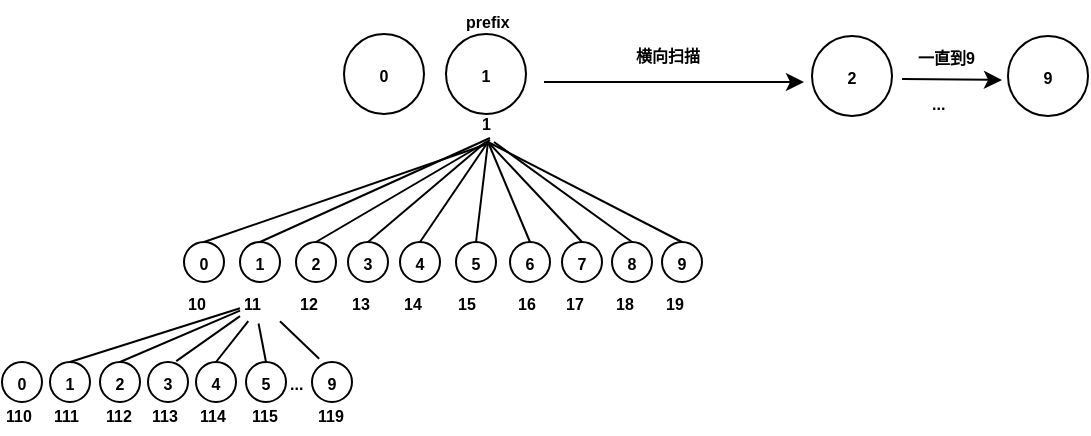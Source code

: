 <mxfile pages="1" version="11.2.9" type="github"><diagram id="t3LqazY1aumBSOcysRv0" name="Page-1"><mxGraphModel dx="813" dy="435" grid="1" gridSize="10" guides="1" tooltips="1" connect="1" arrows="1" fold="1" page="1" pageScale="1" pageWidth="4681" pageHeight="3300" math="0" shadow="0"><root><mxCell id="0"/><mxCell id="1" parent="0"/><mxCell id="eQ0RDk_I6fLjSd00xkb4-3" value="&lt;b&gt;&lt;font style=&quot;font-size: 8px&quot;&gt;1&lt;/font&gt;&lt;/b&gt;" style="ellipse;whiteSpace=wrap;html=1;aspect=fixed;align=center;" vertex="1" parent="1"><mxGeometry x="2019" y="216" width="40" height="40" as="geometry"/></mxCell><mxCell id="eQ0RDk_I6fLjSd00xkb4-12" value="&lt;b&gt;&lt;font style=&quot;font-size: 8px&quot;&gt;2&lt;/font&gt;&lt;/b&gt;" style="ellipse;whiteSpace=wrap;html=1;aspect=fixed;align=center;" vertex="1" parent="1"><mxGeometry x="2202" y="217" width="40" height="40" as="geometry"/></mxCell><mxCell id="eQ0RDk_I6fLjSd00xkb4-13" value="&lt;b&gt;&lt;font style=&quot;font-size: 8px&quot;&gt;1&lt;/font&gt;&lt;/b&gt;" style="ellipse;whiteSpace=wrap;html=1;aspect=fixed;align=center;" vertex="1" parent="1"><mxGeometry x="1916" y="320" width="20" height="20" as="geometry"/></mxCell><mxCell id="eQ0RDk_I6fLjSd00xkb4-14" value="&lt;b&gt;&lt;font style=&quot;font-size: 8px&quot;&gt;2&lt;/font&gt;&lt;/b&gt;" style="ellipse;whiteSpace=wrap;html=1;aspect=fixed;align=center;" vertex="1" parent="1"><mxGeometry x="1944" y="320" width="20" height="20" as="geometry"/></mxCell><mxCell id="eQ0RDk_I6fLjSd00xkb4-15" value="&lt;b&gt;&lt;font style=&quot;font-size: 8px&quot;&gt;3&lt;/font&gt;&lt;/b&gt;" style="ellipse;whiteSpace=wrap;html=1;aspect=fixed;align=center;" vertex="1" parent="1"><mxGeometry x="1970" y="320" width="20" height="20" as="geometry"/></mxCell><mxCell id="eQ0RDk_I6fLjSd00xkb4-16" value="&lt;b&gt;&lt;font style=&quot;font-size: 8px&quot;&gt;4&lt;/font&gt;&lt;/b&gt;" style="ellipse;whiteSpace=wrap;html=1;aspect=fixed;align=center;" vertex="1" parent="1"><mxGeometry x="1996" y="320" width="20" height="20" as="geometry"/></mxCell><mxCell id="eQ0RDk_I6fLjSd00xkb4-17" value="&lt;b&gt;&lt;font style=&quot;font-size: 8px&quot;&gt;5&lt;/font&gt;&lt;/b&gt;" style="ellipse;whiteSpace=wrap;html=1;aspect=fixed;align=center;" vertex="1" parent="1"><mxGeometry x="2024" y="320" width="20" height="20" as="geometry"/></mxCell><mxCell id="eQ0RDk_I6fLjSd00xkb4-18" value="&lt;b&gt;&lt;font style=&quot;font-size: 8px&quot;&gt;6&lt;/font&gt;&lt;/b&gt;" style="ellipse;whiteSpace=wrap;html=1;aspect=fixed;align=center;" vertex="1" parent="1"><mxGeometry x="2051" y="320" width="20" height="20" as="geometry"/></mxCell><mxCell id="eQ0RDk_I6fLjSd00xkb4-19" value="&lt;b&gt;&lt;font style=&quot;font-size: 8px&quot;&gt;7&lt;/font&gt;&lt;/b&gt;" style="ellipse;whiteSpace=wrap;html=1;aspect=fixed;align=center;" vertex="1" parent="1"><mxGeometry x="2077" y="320" width="20" height="20" as="geometry"/></mxCell><mxCell id="eQ0RDk_I6fLjSd00xkb4-20" value="&lt;b&gt;&lt;font style=&quot;font-size: 8px&quot;&gt;8&lt;/font&gt;&lt;/b&gt;" style="ellipse;whiteSpace=wrap;html=1;aspect=fixed;align=center;" vertex="1" parent="1"><mxGeometry x="2102" y="320" width="20" height="20" as="geometry"/></mxCell><mxCell id="eQ0RDk_I6fLjSd00xkb4-21" value="&lt;b&gt;&lt;font style=&quot;font-size: 8px&quot;&gt;9&lt;/font&gt;&lt;/b&gt;" style="ellipse;whiteSpace=wrap;html=1;aspect=fixed;align=center;" vertex="1" parent="1"><mxGeometry x="2127" y="320" width="20" height="20" as="geometry"/></mxCell><mxCell id="eQ0RDk_I6fLjSd00xkb4-24" value="" style="endArrow=none;html=1;exitX=0.5;exitY=0;exitDx=0;exitDy=0;" edge="1" parent="1" source="eQ0RDk_I6fLjSd00xkb4-13"><mxGeometry width="50" height="50" relative="1" as="geometry"><mxPoint x="1880" y="300" as="sourcePoint"/><mxPoint x="2041" y="268" as="targetPoint"/></mxGeometry></mxCell><mxCell id="eQ0RDk_I6fLjSd00xkb4-25" value="" style="endArrow=none;html=1;exitX=0.5;exitY=0;exitDx=0;exitDy=0;" edge="1" parent="1" source="eQ0RDk_I6fLjSd00xkb4-14"><mxGeometry width="50" height="50" relative="1" as="geometry"><mxPoint x="1956" y="317" as="sourcePoint"/><mxPoint x="2041" y="269" as="targetPoint"/></mxGeometry></mxCell><mxCell id="eQ0RDk_I6fLjSd00xkb4-26" value="" style="endArrow=none;html=1;exitX=0.5;exitY=0;exitDx=0;exitDy=0;" edge="1" parent="1" source="eQ0RDk_I6fLjSd00xkb4-15"><mxGeometry width="50" height="50" relative="1" as="geometry"><mxPoint x="1964" y="330" as="sourcePoint"/><mxPoint x="2039" y="270" as="targetPoint"/></mxGeometry></mxCell><mxCell id="eQ0RDk_I6fLjSd00xkb4-27" value="" style="endArrow=none;html=1;exitX=0.5;exitY=0;exitDx=0;exitDy=0;" edge="1" parent="1" source="eQ0RDk_I6fLjSd00xkb4-16"><mxGeometry width="50" height="50" relative="1" as="geometry"><mxPoint x="1990" y="330" as="sourcePoint"/><mxPoint x="2040" y="270" as="targetPoint"/></mxGeometry></mxCell><mxCell id="eQ0RDk_I6fLjSd00xkb4-28" value="" style="endArrow=none;html=1;exitX=0.5;exitY=0;exitDx=0;exitDy=0;" edge="1" parent="1" source="eQ0RDk_I6fLjSd00xkb4-17"><mxGeometry width="50" height="50" relative="1" as="geometry"><mxPoint x="2000" y="340" as="sourcePoint"/><mxPoint x="2040" y="270" as="targetPoint"/></mxGeometry></mxCell><mxCell id="eQ0RDk_I6fLjSd00xkb4-29" value="" style="endArrow=none;html=1;exitX=0.5;exitY=0;exitDx=0;exitDy=0;" edge="1" parent="1" source="eQ0RDk_I6fLjSd00xkb4-18"><mxGeometry width="50" height="50" relative="1" as="geometry"><mxPoint x="2044" y="330" as="sourcePoint"/><mxPoint x="2040" y="270" as="targetPoint"/></mxGeometry></mxCell><mxCell id="eQ0RDk_I6fLjSd00xkb4-32" value="" style="endArrow=none;html=1;exitX=0.5;exitY=0;exitDx=0;exitDy=0;" edge="1" parent="1" source="eQ0RDk_I6fLjSd00xkb4-19"><mxGeometry width="50" height="50" relative="1" as="geometry"><mxPoint x="2071" y="330" as="sourcePoint"/><mxPoint x="2040" y="270" as="targetPoint"/></mxGeometry></mxCell><mxCell id="eQ0RDk_I6fLjSd00xkb4-33" value="" style="endArrow=none;html=1;exitX=0.5;exitY=0;exitDx=0;exitDy=0;" edge="1" parent="1" source="eQ0RDk_I6fLjSd00xkb4-20"><mxGeometry width="50" height="50" relative="1" as="geometry"><mxPoint x="2110" y="317" as="sourcePoint"/><mxPoint x="2043" y="270" as="targetPoint"/></mxGeometry></mxCell><mxCell id="eQ0RDk_I6fLjSd00xkb4-34" value="" style="endArrow=none;html=1;exitX=0.5;exitY=0;exitDx=0;exitDy=0;" edge="1" parent="1" source="eQ0RDk_I6fLjSd00xkb4-21"><mxGeometry width="50" height="50" relative="1" as="geometry"><mxPoint x="2107" y="340" as="sourcePoint"/><mxPoint x="2040" y="270" as="targetPoint"/></mxGeometry></mxCell><mxCell id="eQ0RDk_I6fLjSd00xkb4-37" value="" style="endArrow=classic;html=1;" edge="1" parent="1"><mxGeometry width="50" height="50" relative="1" as="geometry"><mxPoint x="2068" y="240" as="sourcePoint"/><mxPoint x="2198" y="240" as="targetPoint"/></mxGeometry></mxCell><mxCell id="eQ0RDk_I6fLjSd00xkb4-38" value="&lt;b&gt;&lt;font style=&quot;font-size: 8px&quot;&gt;横向扫描&lt;/font&gt;&lt;/b&gt;" style="text;html=1;resizable=0;points=[];autosize=1;align=left;verticalAlign=top;spacingTop=-4;" vertex="1" parent="1"><mxGeometry x="2112" y="216" width="50" height="20" as="geometry"/></mxCell><mxCell id="eQ0RDk_I6fLjSd00xkb4-39" value="&lt;font style=&quot;font-size: 8px&quot;&gt;&lt;b&gt;...&lt;/b&gt;&lt;/font&gt;" style="text;html=1;resizable=0;points=[];autosize=1;align=left;verticalAlign=top;spacingTop=-4;" vertex="1" parent="1"><mxGeometry x="2260" y="240" width="20" height="20" as="geometry"/></mxCell><mxCell id="eQ0RDk_I6fLjSd00xkb4-40" value="" style="endArrow=classic;html=1;" edge="1" parent="1"><mxGeometry width="50" height="50" relative="1" as="geometry"><mxPoint x="2247" y="238.5" as="sourcePoint"/><mxPoint x="2297" y="239" as="targetPoint"/></mxGeometry></mxCell><mxCell id="eQ0RDk_I6fLjSd00xkb4-41" value="&lt;b&gt;&lt;font style=&quot;font-size: 8px&quot;&gt;9&lt;/font&gt;&lt;/b&gt;" style="ellipse;whiteSpace=wrap;html=1;aspect=fixed;align=center;" vertex="1" parent="1"><mxGeometry x="2300" y="217" width="40" height="40" as="geometry"/></mxCell><mxCell id="eQ0RDk_I6fLjSd00xkb4-43" value="&lt;b&gt;&lt;font style=&quot;font-size: 8px&quot;&gt;一直到9&lt;/font&gt;&lt;/b&gt;" style="text;html=1;resizable=0;points=[];autosize=1;align=left;verticalAlign=top;spacingTop=-4;" vertex="1" parent="1"><mxGeometry x="2253" y="217" width="40" height="20" as="geometry"/></mxCell><mxCell id="eQ0RDk_I6fLjSd00xkb4-47" value="&lt;font style=&quot;font-size: 8px&quot;&gt;&lt;b&gt;11&lt;/b&gt;&lt;/font&gt;" style="text;html=1;resizable=0;points=[];autosize=1;align=left;verticalAlign=top;spacingTop=-4;" vertex="1" parent="1"><mxGeometry x="1916" y="340" width="20" height="20" as="geometry"/></mxCell><mxCell id="eQ0RDk_I6fLjSd00xkb4-48" value="&lt;b&gt;&lt;font style=&quot;font-size: 8px&quot;&gt;12&lt;/font&gt;&lt;/b&gt;" style="text;html=1;resizable=0;points=[];autosize=1;align=left;verticalAlign=top;spacingTop=-4;" vertex="1" parent="1"><mxGeometry x="1944" y="340" width="20" height="20" as="geometry"/></mxCell><mxCell id="eQ0RDk_I6fLjSd00xkb4-49" value="&lt;b&gt;&lt;font style=&quot;font-size: 8px&quot;&gt;13&lt;/font&gt;&lt;/b&gt;" style="text;html=1;resizable=0;points=[];autosize=1;align=left;verticalAlign=top;spacingTop=-4;" vertex="1" parent="1"><mxGeometry x="1970" y="340" width="20" height="20" as="geometry"/></mxCell><mxCell id="eQ0RDk_I6fLjSd00xkb4-50" value="&lt;b&gt;&lt;font style=&quot;font-size: 8px&quot;&gt;14&lt;/font&gt;&lt;/b&gt;" style="text;html=1;resizable=0;points=[];autosize=1;align=left;verticalAlign=top;spacingTop=-4;" vertex="1" parent="1"><mxGeometry x="1996" y="340" width="20" height="20" as="geometry"/></mxCell><mxCell id="eQ0RDk_I6fLjSd00xkb4-51" value="&lt;b&gt;&lt;font style=&quot;font-size: 8px&quot;&gt;15&lt;/font&gt;&lt;/b&gt;" style="text;html=1;resizable=0;points=[];autosize=1;align=left;verticalAlign=top;spacingTop=-4;" vertex="1" parent="1"><mxGeometry x="2023" y="340" width="20" height="20" as="geometry"/></mxCell><mxCell id="eQ0RDk_I6fLjSd00xkb4-52" value="&lt;b&gt;&lt;font style=&quot;font-size: 8px&quot;&gt;16&lt;/font&gt;&lt;/b&gt;" style="text;html=1;resizable=0;points=[];autosize=1;align=left;verticalAlign=top;spacingTop=-4;" vertex="1" parent="1"><mxGeometry x="2053" y="340" width="20" height="20" as="geometry"/></mxCell><mxCell id="eQ0RDk_I6fLjSd00xkb4-53" value="&lt;b&gt;&lt;font style=&quot;font-size: 8px&quot;&gt;17&lt;/font&gt;&lt;/b&gt;" style="text;html=1;resizable=0;points=[];autosize=1;align=left;verticalAlign=top;spacingTop=-4;" vertex="1" parent="1"><mxGeometry x="2077" y="340" width="20" height="20" as="geometry"/></mxCell><mxCell id="eQ0RDk_I6fLjSd00xkb4-54" value="&lt;b&gt;&lt;font style=&quot;font-size: 8px&quot;&gt;18&lt;/font&gt;&lt;/b&gt;" style="text;html=1;resizable=0;points=[];autosize=1;align=left;verticalAlign=top;spacingTop=-4;" vertex="1" parent="1"><mxGeometry x="2102" y="340" width="20" height="20" as="geometry"/></mxCell><mxCell id="eQ0RDk_I6fLjSd00xkb4-55" value="&lt;b&gt;&lt;font style=&quot;font-size: 8px&quot;&gt;19&lt;/font&gt;&lt;/b&gt;" style="text;html=1;resizable=0;points=[];autosize=1;align=left;verticalAlign=top;spacingTop=-4;" vertex="1" parent="1"><mxGeometry x="2127" y="340" width="20" height="20" as="geometry"/></mxCell><mxCell id="eQ0RDk_I6fLjSd00xkb4-56" value="&lt;b&gt;&lt;font style=&quot;font-size: 8px&quot;&gt;1&lt;/font&gt;&lt;/b&gt;" style="ellipse;whiteSpace=wrap;html=1;aspect=fixed;align=center;" vertex="1" parent="1"><mxGeometry x="1821" y="380" width="20" height="20" as="geometry"/></mxCell><mxCell id="eQ0RDk_I6fLjSd00xkb4-59" value="&lt;b&gt;&lt;font style=&quot;font-size: 8px&quot;&gt;2&lt;/font&gt;&lt;/b&gt;" style="ellipse;whiteSpace=wrap;html=1;aspect=fixed;align=center;" vertex="1" parent="1"><mxGeometry x="1846" y="380" width="20" height="20" as="geometry"/></mxCell><mxCell id="eQ0RDk_I6fLjSd00xkb4-60" value="&lt;b&gt;&lt;font style=&quot;font-size: 8px&quot;&gt;3&lt;/font&gt;&lt;/b&gt;" style="ellipse;whiteSpace=wrap;html=1;aspect=fixed;align=center;" vertex="1" parent="1"><mxGeometry x="1870" y="380" width="20" height="20" as="geometry"/></mxCell><mxCell id="eQ0RDk_I6fLjSd00xkb4-61" value="&lt;b&gt;&lt;font style=&quot;font-size: 8px&quot;&gt;4&lt;/font&gt;&lt;/b&gt;" style="ellipse;whiteSpace=wrap;html=1;aspect=fixed;align=center;" vertex="1" parent="1"><mxGeometry x="1894" y="380" width="20" height="20" as="geometry"/></mxCell><mxCell id="eQ0RDk_I6fLjSd00xkb4-62" value="&lt;b&gt;&lt;font style=&quot;font-size: 8px&quot;&gt;5&lt;/font&gt;&lt;/b&gt;" style="ellipse;whiteSpace=wrap;html=1;aspect=fixed;align=center;" vertex="1" parent="1"><mxGeometry x="1919" y="380" width="20" height="20" as="geometry"/></mxCell><mxCell id="eQ0RDk_I6fLjSd00xkb4-63" value="&lt;b&gt;&lt;font style=&quot;font-size: 8px&quot;&gt;...&lt;/font&gt;&lt;/b&gt;" style="text;html=1;resizable=0;points=[];autosize=1;align=left;verticalAlign=top;spacingTop=-4;" vertex="1" parent="1"><mxGeometry x="1939" y="380" width="20" height="20" as="geometry"/></mxCell><mxCell id="eQ0RDk_I6fLjSd00xkb4-64" value="&lt;b&gt;&lt;font style=&quot;font-size: 8px&quot;&gt;9&lt;/font&gt;&lt;/b&gt;" style="ellipse;whiteSpace=wrap;html=1;aspect=fixed;align=center;" vertex="1" parent="1"><mxGeometry x="1952" y="380" width="20" height="20" as="geometry"/></mxCell><mxCell id="eQ0RDk_I6fLjSd00xkb4-65" value="" style="endArrow=none;html=1;exitX=0.5;exitY=0;exitDx=0;exitDy=0;" edge="1" parent="1" source="eQ0RDk_I6fLjSd00xkb4-56" target="eQ0RDk_I6fLjSd00xkb4-47"><mxGeometry width="50" height="50" relative="1" as="geometry"><mxPoint x="1741" y="366" as="sourcePoint"/><mxPoint x="1856" y="314" as="targetPoint"/></mxGeometry></mxCell><mxCell id="eQ0RDk_I6fLjSd00xkb4-66" value="&lt;b&gt;&lt;font style=&quot;font-size: 8px&quot;&gt;111&lt;/font&gt;&lt;/b&gt;" style="text;html=1;resizable=0;points=[];autosize=1;align=left;verticalAlign=top;spacingTop=-4;" vertex="1" parent="1"><mxGeometry x="1821" y="396" width="30" height="20" as="geometry"/></mxCell><mxCell id="eQ0RDk_I6fLjSd00xkb4-67" value="" style="endArrow=none;html=1;exitX=0.5;exitY=0;exitDx=0;exitDy=0;" edge="1" parent="1" source="eQ0RDk_I6fLjSd00xkb4-59" target="eQ0RDk_I6fLjSd00xkb4-47"><mxGeometry width="50" height="50" relative="1" as="geometry"><mxPoint x="1850" y="380" as="sourcePoint"/><mxPoint x="1926" y="363.158" as="targetPoint"/></mxGeometry></mxCell><mxCell id="eQ0RDk_I6fLjSd00xkb4-68" value="" style="endArrow=none;html=1;exitX=0.707;exitY=-0.021;exitDx=0;exitDy=0;exitPerimeter=0;" edge="1" parent="1" source="eQ0RDk_I6fLjSd00xkb4-60" target="eQ0RDk_I6fLjSd00xkb4-47"><mxGeometry width="50" height="50" relative="1" as="geometry"><mxPoint x="1866" y="390" as="sourcePoint"/><mxPoint x="1926" y="364.286" as="targetPoint"/></mxGeometry></mxCell><mxCell id="eQ0RDk_I6fLjSd00xkb4-69" value="" style="endArrow=none;html=1;exitX=0.5;exitY=0;exitDx=0;exitDy=0;entryX=0.207;entryY=0.979;entryDx=0;entryDy=0;entryPerimeter=0;" edge="1" parent="1" source="eQ0RDk_I6fLjSd00xkb4-61" target="eQ0RDk_I6fLjSd00xkb4-47"><mxGeometry width="50" height="50" relative="1" as="geometry"><mxPoint x="1894.14" y="389.58" as="sourcePoint"/><mxPoint x="1926" y="367.066" as="targetPoint"/></mxGeometry></mxCell><mxCell id="eQ0RDk_I6fLjSd00xkb4-70" value="" style="endArrow=none;html=1;exitX=0.5;exitY=0;exitDx=0;exitDy=0;entryX=0.464;entryY=1.036;entryDx=0;entryDy=0;entryPerimeter=0;" edge="1" parent="1" source="eQ0RDk_I6fLjSd00xkb4-62" target="eQ0RDk_I6fLjSd00xkb4-47"><mxGeometry width="50" height="50" relative="1" as="geometry"><mxPoint x="1914" y="390" as="sourcePoint"/><mxPoint x="1930.14" y="369.58" as="targetPoint"/></mxGeometry></mxCell><mxCell id="eQ0RDk_I6fLjSd00xkb4-73" value="" style="endArrow=none;html=1;exitX=0.829;exitY=-0.079;exitDx=0;exitDy=0;exitPerimeter=0;" edge="1" parent="1" source="eQ0RDk_I6fLjSd00xkb4-63" target="eQ0RDk_I6fLjSd00xkb4-47"><mxGeometry width="50" height="50" relative="1" as="geometry"><mxPoint x="1939" y="390" as="sourcePoint"/><mxPoint x="1935.28" y="370.72" as="targetPoint"/></mxGeometry></mxCell><mxCell id="eQ0RDk_I6fLjSd00xkb4-74" value="&lt;b&gt;&lt;font style=&quot;font-size: 8px&quot;&gt;112&lt;/font&gt;&lt;/b&gt;" style="text;html=1;resizable=0;points=[];autosize=1;align=left;verticalAlign=top;spacingTop=-4;" vertex="1" parent="1"><mxGeometry x="1847" y="396" width="30" height="20" as="geometry"/></mxCell><mxCell id="eQ0RDk_I6fLjSd00xkb4-75" value="&lt;b&gt;&lt;font style=&quot;font-size: 8px&quot;&gt;113&lt;/font&gt;&lt;/b&gt;" style="text;html=1;resizable=0;points=[];autosize=1;align=left;verticalAlign=top;spacingTop=-4;" vertex="1" parent="1"><mxGeometry x="1870" y="396" width="30" height="20" as="geometry"/></mxCell><mxCell id="eQ0RDk_I6fLjSd00xkb4-76" value="&lt;b&gt;&lt;font style=&quot;font-size: 8px&quot;&gt;114&lt;/font&gt;&lt;/b&gt;" style="text;html=1;resizable=0;points=[];autosize=1;align=left;verticalAlign=top;spacingTop=-4;" vertex="1" parent="1"><mxGeometry x="1894" y="396" width="30" height="20" as="geometry"/></mxCell><mxCell id="eQ0RDk_I6fLjSd00xkb4-77" value="&lt;b&gt;&lt;font style=&quot;font-size: 8px&quot;&gt;115&lt;/font&gt;&lt;/b&gt;" style="text;html=1;resizable=0;points=[];autosize=1;align=left;verticalAlign=top;spacingTop=-4;" vertex="1" parent="1"><mxGeometry x="1920" y="396" width="30" height="20" as="geometry"/></mxCell><mxCell id="eQ0RDk_I6fLjSd00xkb4-78" value="&lt;b&gt;&lt;font style=&quot;font-size: 8px&quot;&gt;119&lt;/font&gt;&lt;/b&gt;" style="text;html=1;resizable=0;points=[];autosize=1;align=left;verticalAlign=top;spacingTop=-4;" vertex="1" parent="1"><mxGeometry x="1953" y="396" width="30" height="20" as="geometry"/></mxCell><mxCell id="eQ0RDk_I6fLjSd00xkb4-80" value="&lt;b&gt;&lt;font style=&quot;font-size: 8px&quot;&gt;1&lt;/font&gt;&lt;/b&gt;" style="text;html=1;resizable=0;points=[];autosize=1;align=left;verticalAlign=top;spacingTop=-4;" vertex="1" parent="1"><mxGeometry x="2035" y="250" width="20" height="20" as="geometry"/></mxCell><mxCell id="eQ0RDk_I6fLjSd00xkb4-81" value="&lt;b&gt;&lt;font style=&quot;font-size: 8px&quot;&gt;prefix&lt;/font&gt;&lt;/b&gt;" style="text;html=1;resizable=0;points=[];autosize=1;align=left;verticalAlign=top;spacingTop=-4;" vertex="1" parent="1"><mxGeometry x="2027" y="199" width="40" height="20" as="geometry"/></mxCell><mxCell id="eQ0RDk_I6fLjSd00xkb4-82" value="&lt;b&gt;&lt;font style=&quot;font-size: 8px&quot;&gt;0&lt;/font&gt;&lt;/b&gt;" style="ellipse;whiteSpace=wrap;html=1;aspect=fixed;align=center;" vertex="1" parent="1"><mxGeometry x="1968" y="216" width="40" height="40" as="geometry"/></mxCell><mxCell id="eQ0RDk_I6fLjSd00xkb4-83" value="&lt;b&gt;&lt;font style=&quot;font-size: 8px&quot;&gt;0&lt;/font&gt;&lt;/b&gt;" style="ellipse;whiteSpace=wrap;html=1;aspect=fixed;align=center;" vertex="1" parent="1"><mxGeometry x="1888" y="320" width="20" height="20" as="geometry"/></mxCell><mxCell id="eQ0RDk_I6fLjSd00xkb4-85" value="&lt;b&gt;&lt;font style=&quot;font-size: 8px&quot;&gt;10&lt;/font&gt;&lt;/b&gt;" style="text;html=1;resizable=0;points=[];autosize=1;align=left;verticalAlign=top;spacingTop=-4;" vertex="1" parent="1"><mxGeometry x="1888" y="340" width="20" height="20" as="geometry"/></mxCell><mxCell id="eQ0RDk_I6fLjSd00xkb4-86" value="" style="endArrow=none;html=1;exitX=0.5;exitY=0;exitDx=0;exitDy=0;entryX=0.2;entryY=1.064;entryDx=0;entryDy=0;entryPerimeter=0;" edge="1" parent="1" source="eQ0RDk_I6fLjSd00xkb4-83" target="eQ0RDk_I6fLjSd00xkb4-80"><mxGeometry width="50" height="50" relative="1" as="geometry"><mxPoint x="1936" y="330" as="sourcePoint"/><mxPoint x="2051" y="278" as="targetPoint"/></mxGeometry></mxCell><mxCell id="eQ0RDk_I6fLjSd00xkb4-87" value="&lt;b&gt;&lt;font style=&quot;font-size: 8px&quot;&gt;0&lt;/font&gt;&lt;/b&gt;" style="ellipse;whiteSpace=wrap;html=1;aspect=fixed;align=center;" vertex="1" parent="1"><mxGeometry x="1797" y="380" width="20" height="20" as="geometry"/></mxCell><mxCell id="eQ0RDk_I6fLjSd00xkb4-89" value="&lt;b&gt;&lt;font style=&quot;font-size: 8px&quot;&gt;110&lt;/font&gt;&lt;/b&gt;" style="text;html=1;resizable=0;points=[];autosize=1;align=left;verticalAlign=top;spacingTop=-4;" vertex="1" parent="1"><mxGeometry x="1797" y="396" width="30" height="20" as="geometry"/></mxCell></root></mxGraphModel></diagram></mxfile>
